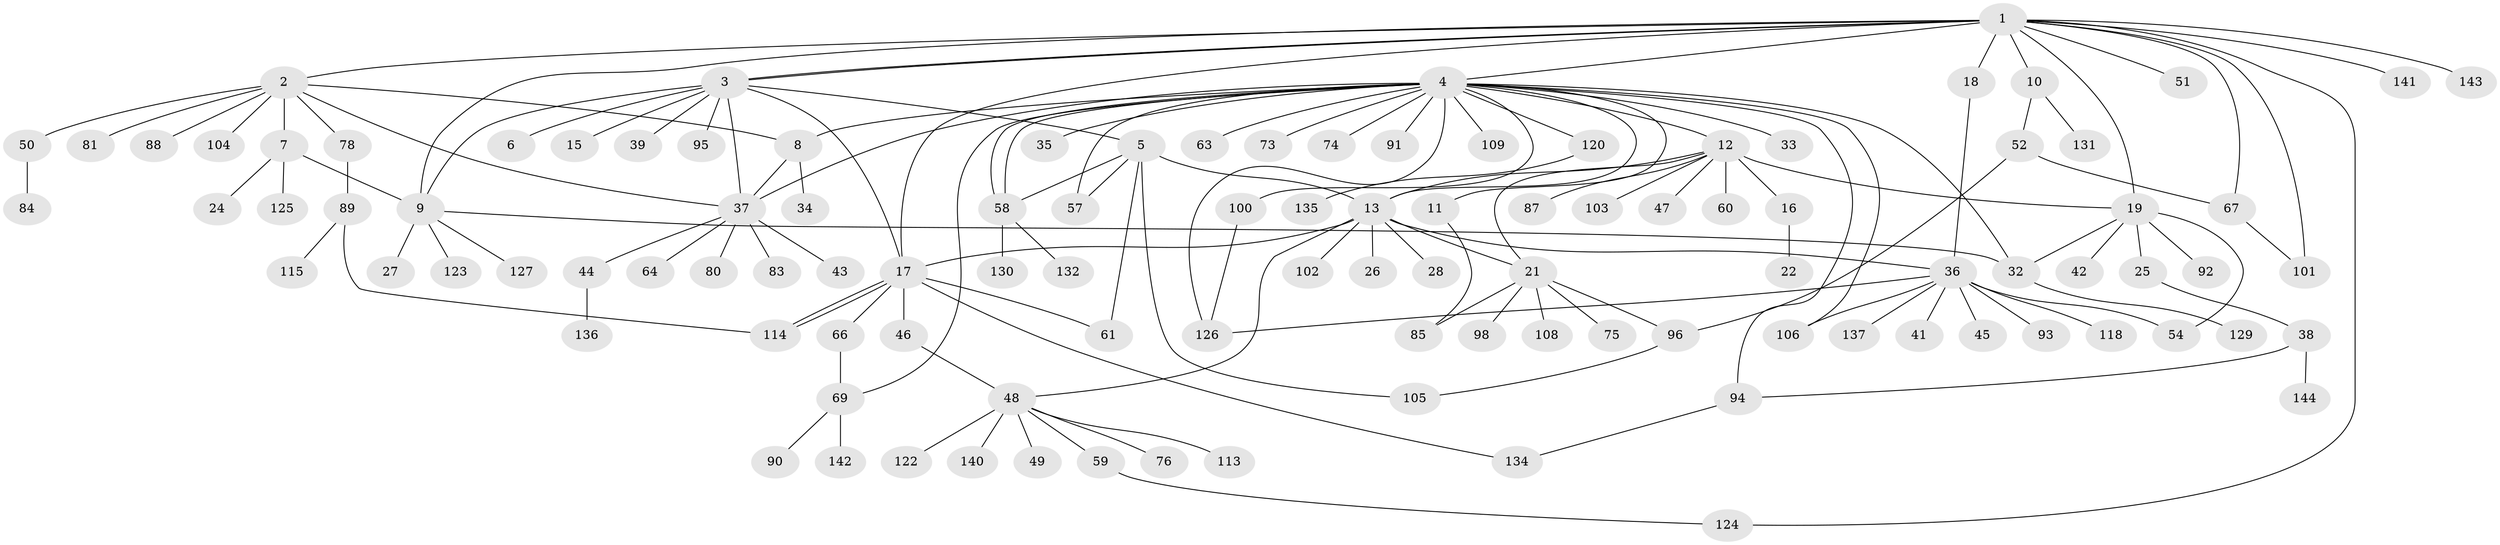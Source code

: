 // Generated by graph-tools (version 1.1) at 2025/51/02/27/25 19:51:57]
// undirected, 110 vertices, 145 edges
graph export_dot {
graph [start="1"]
  node [color=gray90,style=filled];
  1 [super="+29"];
  2 [super="+117"];
  3 [super="+30"];
  4 [super="+55"];
  5 [super="+111"];
  6;
  7 [super="+62"];
  8 [super="+20"];
  9 [super="+70"];
  10 [super="+79"];
  11;
  12 [super="+53"];
  13 [super="+14"];
  15;
  16 [super="+116"];
  17 [super="+112"];
  18;
  19 [super="+31"];
  21 [super="+23"];
  22 [super="+77"];
  24;
  25 [super="+71"];
  26;
  27;
  28;
  32 [super="+119"];
  33;
  34;
  35;
  36 [super="+40"];
  37 [super="+99"];
  38 [super="+86"];
  39;
  41;
  42;
  43 [super="+121"];
  44;
  45 [super="+56"];
  46;
  47;
  48 [super="+107"];
  49;
  50;
  51;
  52 [super="+97"];
  54 [super="+82"];
  57;
  58;
  59 [super="+65"];
  60;
  61 [super="+68"];
  63;
  64 [super="+72"];
  66;
  67;
  69 [super="+138"];
  73;
  74;
  75;
  76;
  78;
  80;
  81;
  83;
  84;
  85;
  87;
  88;
  89;
  90;
  91;
  92;
  93;
  94;
  95;
  96 [super="+110"];
  98;
  100;
  101;
  102;
  103;
  104;
  105;
  106;
  108;
  109;
  113;
  114;
  115;
  118;
  120 [super="+128"];
  122;
  123;
  124;
  125;
  126 [super="+133"];
  127;
  129;
  130;
  131;
  132;
  134;
  135;
  136;
  137 [super="+139"];
  140;
  141;
  142;
  143;
  144;
  1 -- 2;
  1 -- 3;
  1 -- 3;
  1 -- 4;
  1 -- 9 [weight=2];
  1 -- 10;
  1 -- 17;
  1 -- 18;
  1 -- 19;
  1 -- 51;
  1 -- 67;
  1 -- 101;
  1 -- 124;
  1 -- 141;
  1 -- 143;
  2 -- 7;
  2 -- 8;
  2 -- 37;
  2 -- 50;
  2 -- 78;
  2 -- 81;
  2 -- 88;
  2 -- 104;
  3 -- 5;
  3 -- 6;
  3 -- 9;
  3 -- 15;
  3 -- 17;
  3 -- 37;
  3 -- 39;
  3 -- 95;
  4 -- 8;
  4 -- 11;
  4 -- 12;
  4 -- 13;
  4 -- 32;
  4 -- 33;
  4 -- 35;
  4 -- 57;
  4 -- 58;
  4 -- 58;
  4 -- 63;
  4 -- 74;
  4 -- 91;
  4 -- 94;
  4 -- 100;
  4 -- 106;
  4 -- 109;
  4 -- 120;
  4 -- 69;
  4 -- 73;
  4 -- 126;
  4 -- 37;
  5 -- 13;
  5 -- 57;
  5 -- 58;
  5 -- 61 [weight=2];
  5 -- 105;
  7 -- 24;
  7 -- 125;
  7 -- 9;
  8 -- 34;
  8 -- 37;
  9 -- 27;
  9 -- 127;
  9 -- 32;
  9 -- 123;
  10 -- 52;
  10 -- 131;
  11 -- 85;
  12 -- 13;
  12 -- 16;
  12 -- 19;
  12 -- 47;
  12 -- 60;
  12 -- 87;
  12 -- 103;
  12 -- 21;
  13 -- 21 [weight=2];
  13 -- 26;
  13 -- 28;
  13 -- 36;
  13 -- 48;
  13 -- 102;
  13 -- 17;
  16 -- 22;
  17 -- 46;
  17 -- 61;
  17 -- 66;
  17 -- 114;
  17 -- 114;
  17 -- 134;
  18 -- 36;
  19 -- 25;
  19 -- 32;
  19 -- 42;
  19 -- 54;
  19 -- 92;
  21 -- 96;
  21 -- 98;
  21 -- 75;
  21 -- 108;
  21 -- 85;
  25 -- 38;
  32 -- 129;
  36 -- 93;
  36 -- 126;
  36 -- 137;
  36 -- 118;
  36 -- 54;
  36 -- 41;
  36 -- 106;
  36 -- 45;
  37 -- 43;
  37 -- 44;
  37 -- 64;
  37 -- 80;
  37 -- 83;
  38 -- 94;
  38 -- 144;
  44 -- 136;
  46 -- 48;
  48 -- 49;
  48 -- 59;
  48 -- 76;
  48 -- 113;
  48 -- 122;
  48 -- 140;
  50 -- 84;
  52 -- 67;
  52 -- 96;
  58 -- 130;
  58 -- 132;
  59 -- 124;
  66 -- 69;
  67 -- 101;
  69 -- 90;
  69 -- 142;
  78 -- 89;
  89 -- 114;
  89 -- 115;
  94 -- 134;
  96 -- 105;
  100 -- 126;
  120 -- 135;
}
